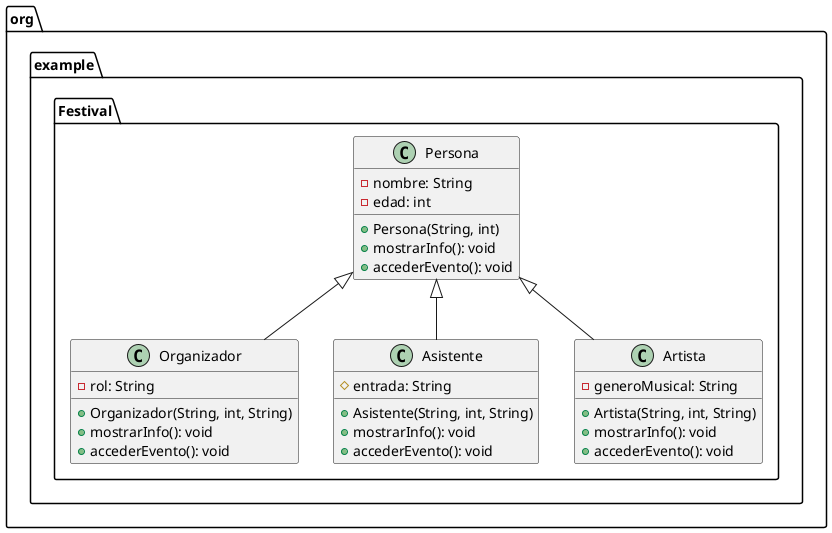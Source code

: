 @startuml

package "org.example.Festival" {

    class Persona {
        -nombre: String
        -edad: int
        +Persona(String, int)
        +mostrarInfo(): void
        +accederEvento(): void
    }

    class Organizador {
        -rol: String
        +Organizador(String, int, String)
        +mostrarInfo(): void
        +accederEvento(): void
    }

    class Asistente {
        #entrada: String
        +Asistente(String, int, String)
        +mostrarInfo(): void
        +accederEvento(): void
    }

    class Artista {
        -generoMusical: String
        +Artista(String, int, String)
        +mostrarInfo(): void
        +accederEvento(): void
    }

    Persona <|-- Organizador
    Persona <|-- Asistente
    Persona <|-- Artista

}

@enduml


